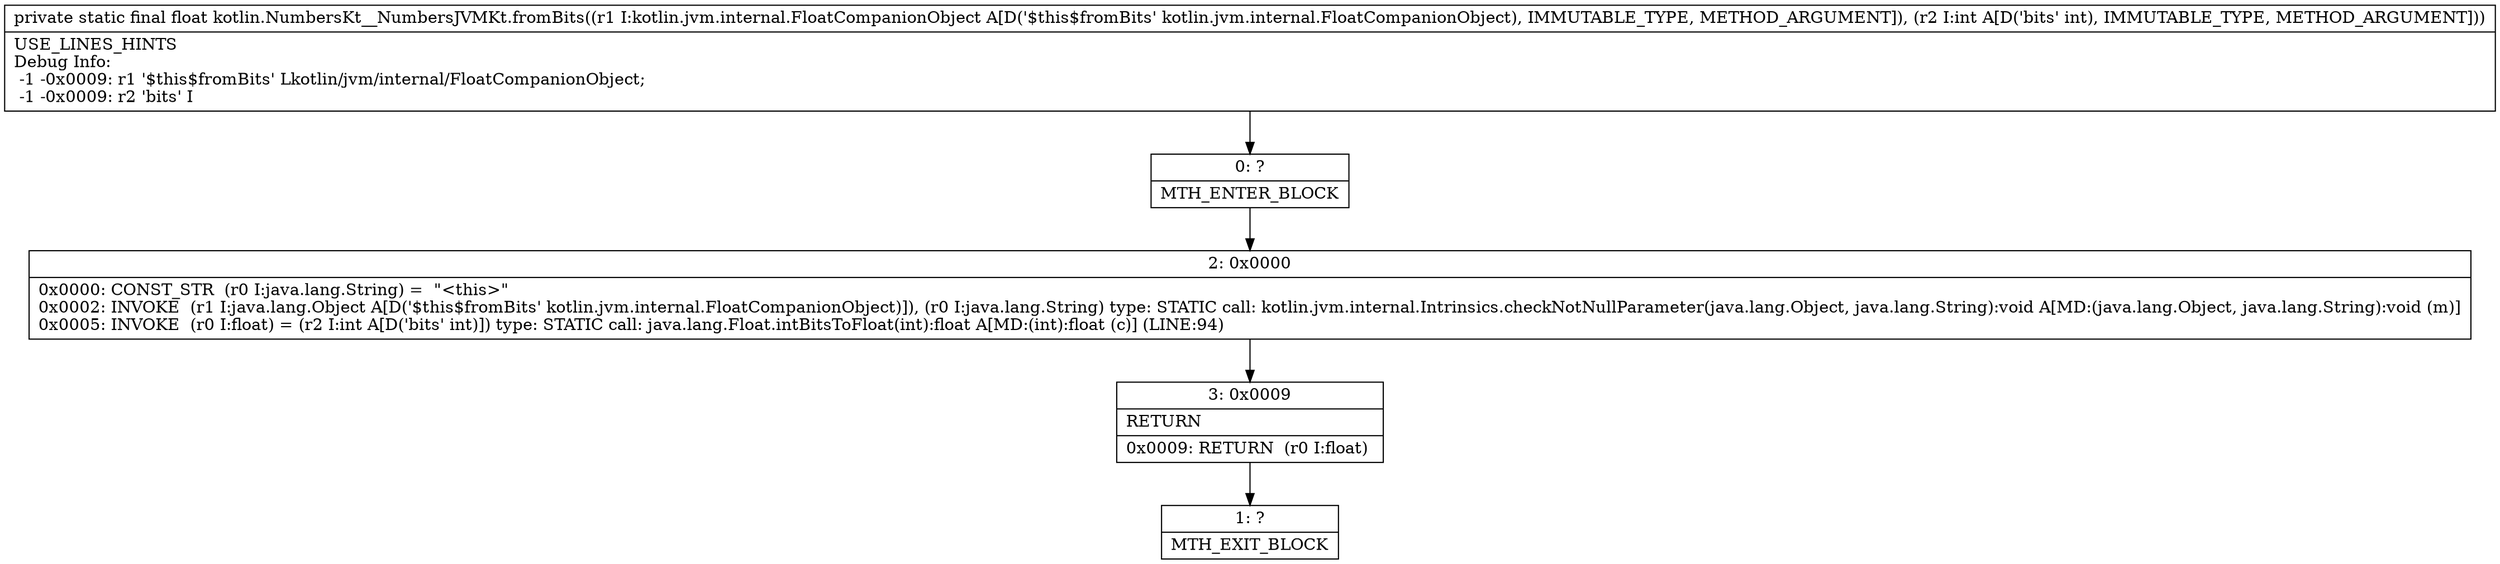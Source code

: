 digraph "CFG forkotlin.NumbersKt__NumbersJVMKt.fromBits(Lkotlin\/jvm\/internal\/FloatCompanionObject;I)F" {
Node_0 [shape=record,label="{0\:\ ?|MTH_ENTER_BLOCK\l}"];
Node_2 [shape=record,label="{2\:\ 0x0000|0x0000: CONST_STR  (r0 I:java.lang.String) =  \"\<this\>\" \l0x0002: INVOKE  (r1 I:java.lang.Object A[D('$this$fromBits' kotlin.jvm.internal.FloatCompanionObject)]), (r0 I:java.lang.String) type: STATIC call: kotlin.jvm.internal.Intrinsics.checkNotNullParameter(java.lang.Object, java.lang.String):void A[MD:(java.lang.Object, java.lang.String):void (m)]\l0x0005: INVOKE  (r0 I:float) = (r2 I:int A[D('bits' int)]) type: STATIC call: java.lang.Float.intBitsToFloat(int):float A[MD:(int):float (c)] (LINE:94)\l}"];
Node_3 [shape=record,label="{3\:\ 0x0009|RETURN\l|0x0009: RETURN  (r0 I:float) \l}"];
Node_1 [shape=record,label="{1\:\ ?|MTH_EXIT_BLOCK\l}"];
MethodNode[shape=record,label="{private static final float kotlin.NumbersKt__NumbersJVMKt.fromBits((r1 I:kotlin.jvm.internal.FloatCompanionObject A[D('$this$fromBits' kotlin.jvm.internal.FloatCompanionObject), IMMUTABLE_TYPE, METHOD_ARGUMENT]), (r2 I:int A[D('bits' int), IMMUTABLE_TYPE, METHOD_ARGUMENT]))  | USE_LINES_HINTS\lDebug Info:\l  \-1 \-0x0009: r1 '$this$fromBits' Lkotlin\/jvm\/internal\/FloatCompanionObject;\l  \-1 \-0x0009: r2 'bits' I\l}"];
MethodNode -> Node_0;Node_0 -> Node_2;
Node_2 -> Node_3;
Node_3 -> Node_1;
}

